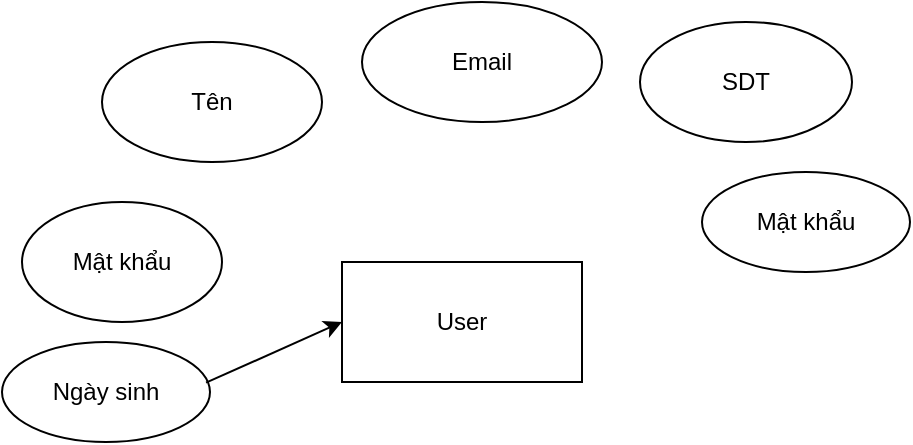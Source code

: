 <mxfile version="21.3.7" type="github">
  <diagram name="Trang-1" id="cnOSumTbthVu8hze1_SV">
    <mxGraphModel dx="1210" dy="623" grid="1" gridSize="10" guides="1" tooltips="1" connect="1" arrows="1" fold="1" page="1" pageScale="1" pageWidth="827" pageHeight="1169" math="0" shadow="0">
      <root>
        <mxCell id="0" />
        <mxCell id="1" parent="0" />
        <mxCell id="IhOkM0QZsy-EgQr038lC-6" value="User" style="rounded=0;whiteSpace=wrap;html=1;" vertex="1" parent="1">
          <mxGeometry x="160" y="130" width="120" height="60" as="geometry" />
        </mxCell>
        <mxCell id="IhOkM0QZsy-EgQr038lC-8" value="Tên" style="ellipse;whiteSpace=wrap;html=1;" vertex="1" parent="1">
          <mxGeometry x="40" y="20" width="110" height="60" as="geometry" />
        </mxCell>
        <mxCell id="IhOkM0QZsy-EgQr038lC-9" value="Email" style="ellipse;whiteSpace=wrap;html=1;" vertex="1" parent="1">
          <mxGeometry x="170" width="120" height="60" as="geometry" />
        </mxCell>
        <mxCell id="IhOkM0QZsy-EgQr038lC-10" value="SDT" style="ellipse;whiteSpace=wrap;html=1;" vertex="1" parent="1">
          <mxGeometry x="309" y="10" width="106" height="60" as="geometry" />
        </mxCell>
        <mxCell id="IhOkM0QZsy-EgQr038lC-11" value="Mật khẩu" style="ellipse;whiteSpace=wrap;html=1;" vertex="1" parent="1">
          <mxGeometry y="100" width="100" height="60" as="geometry" />
        </mxCell>
        <mxCell id="IhOkM0QZsy-EgQr038lC-12" value="Mật khẩu" style="ellipse;whiteSpace=wrap;html=1;" vertex="1" parent="1">
          <mxGeometry x="340" y="85" width="104" height="50" as="geometry" />
        </mxCell>
        <mxCell id="IhOkM0QZsy-EgQr038lC-13" value="Ngày sinh" style="ellipse;whiteSpace=wrap;html=1;" vertex="1" parent="1">
          <mxGeometry x="-10" y="170" width="104" height="50" as="geometry" />
        </mxCell>
        <mxCell id="IhOkM0QZsy-EgQr038lC-14" value="" style="endArrow=classic;html=1;rounded=0;entryX=0;entryY=0.5;entryDx=0;entryDy=0;exitX=0.981;exitY=0.407;exitDx=0;exitDy=0;exitPerimeter=0;" edge="1" parent="1" source="IhOkM0QZsy-EgQr038lC-13" target="IhOkM0QZsy-EgQr038lC-6">
          <mxGeometry width="50" height="50" relative="1" as="geometry">
            <mxPoint x="110" y="180" as="sourcePoint" />
            <mxPoint x="150" y="130" as="targetPoint" />
          </mxGeometry>
        </mxCell>
      </root>
    </mxGraphModel>
  </diagram>
</mxfile>
